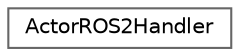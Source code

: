 digraph "类继承关系图"
{
 // INTERACTIVE_SVG=YES
 // LATEX_PDF_SIZE
  bgcolor="transparent";
  edge [fontname=Helvetica,fontsize=10,labelfontname=Helvetica,labelfontsize=10];
  node [fontname=Helvetica,fontsize=10,shape=box,height=0.2,width=0.4];
  rankdir="LR";
  Node0 [id="Node000000",label="ActorROS2Handler",height=0.2,width=0.4,color="grey40", fillcolor="white", style="filled",URL="$db/d0a/classActorROS2Handler.html",tooltip="visitor class"];
}

